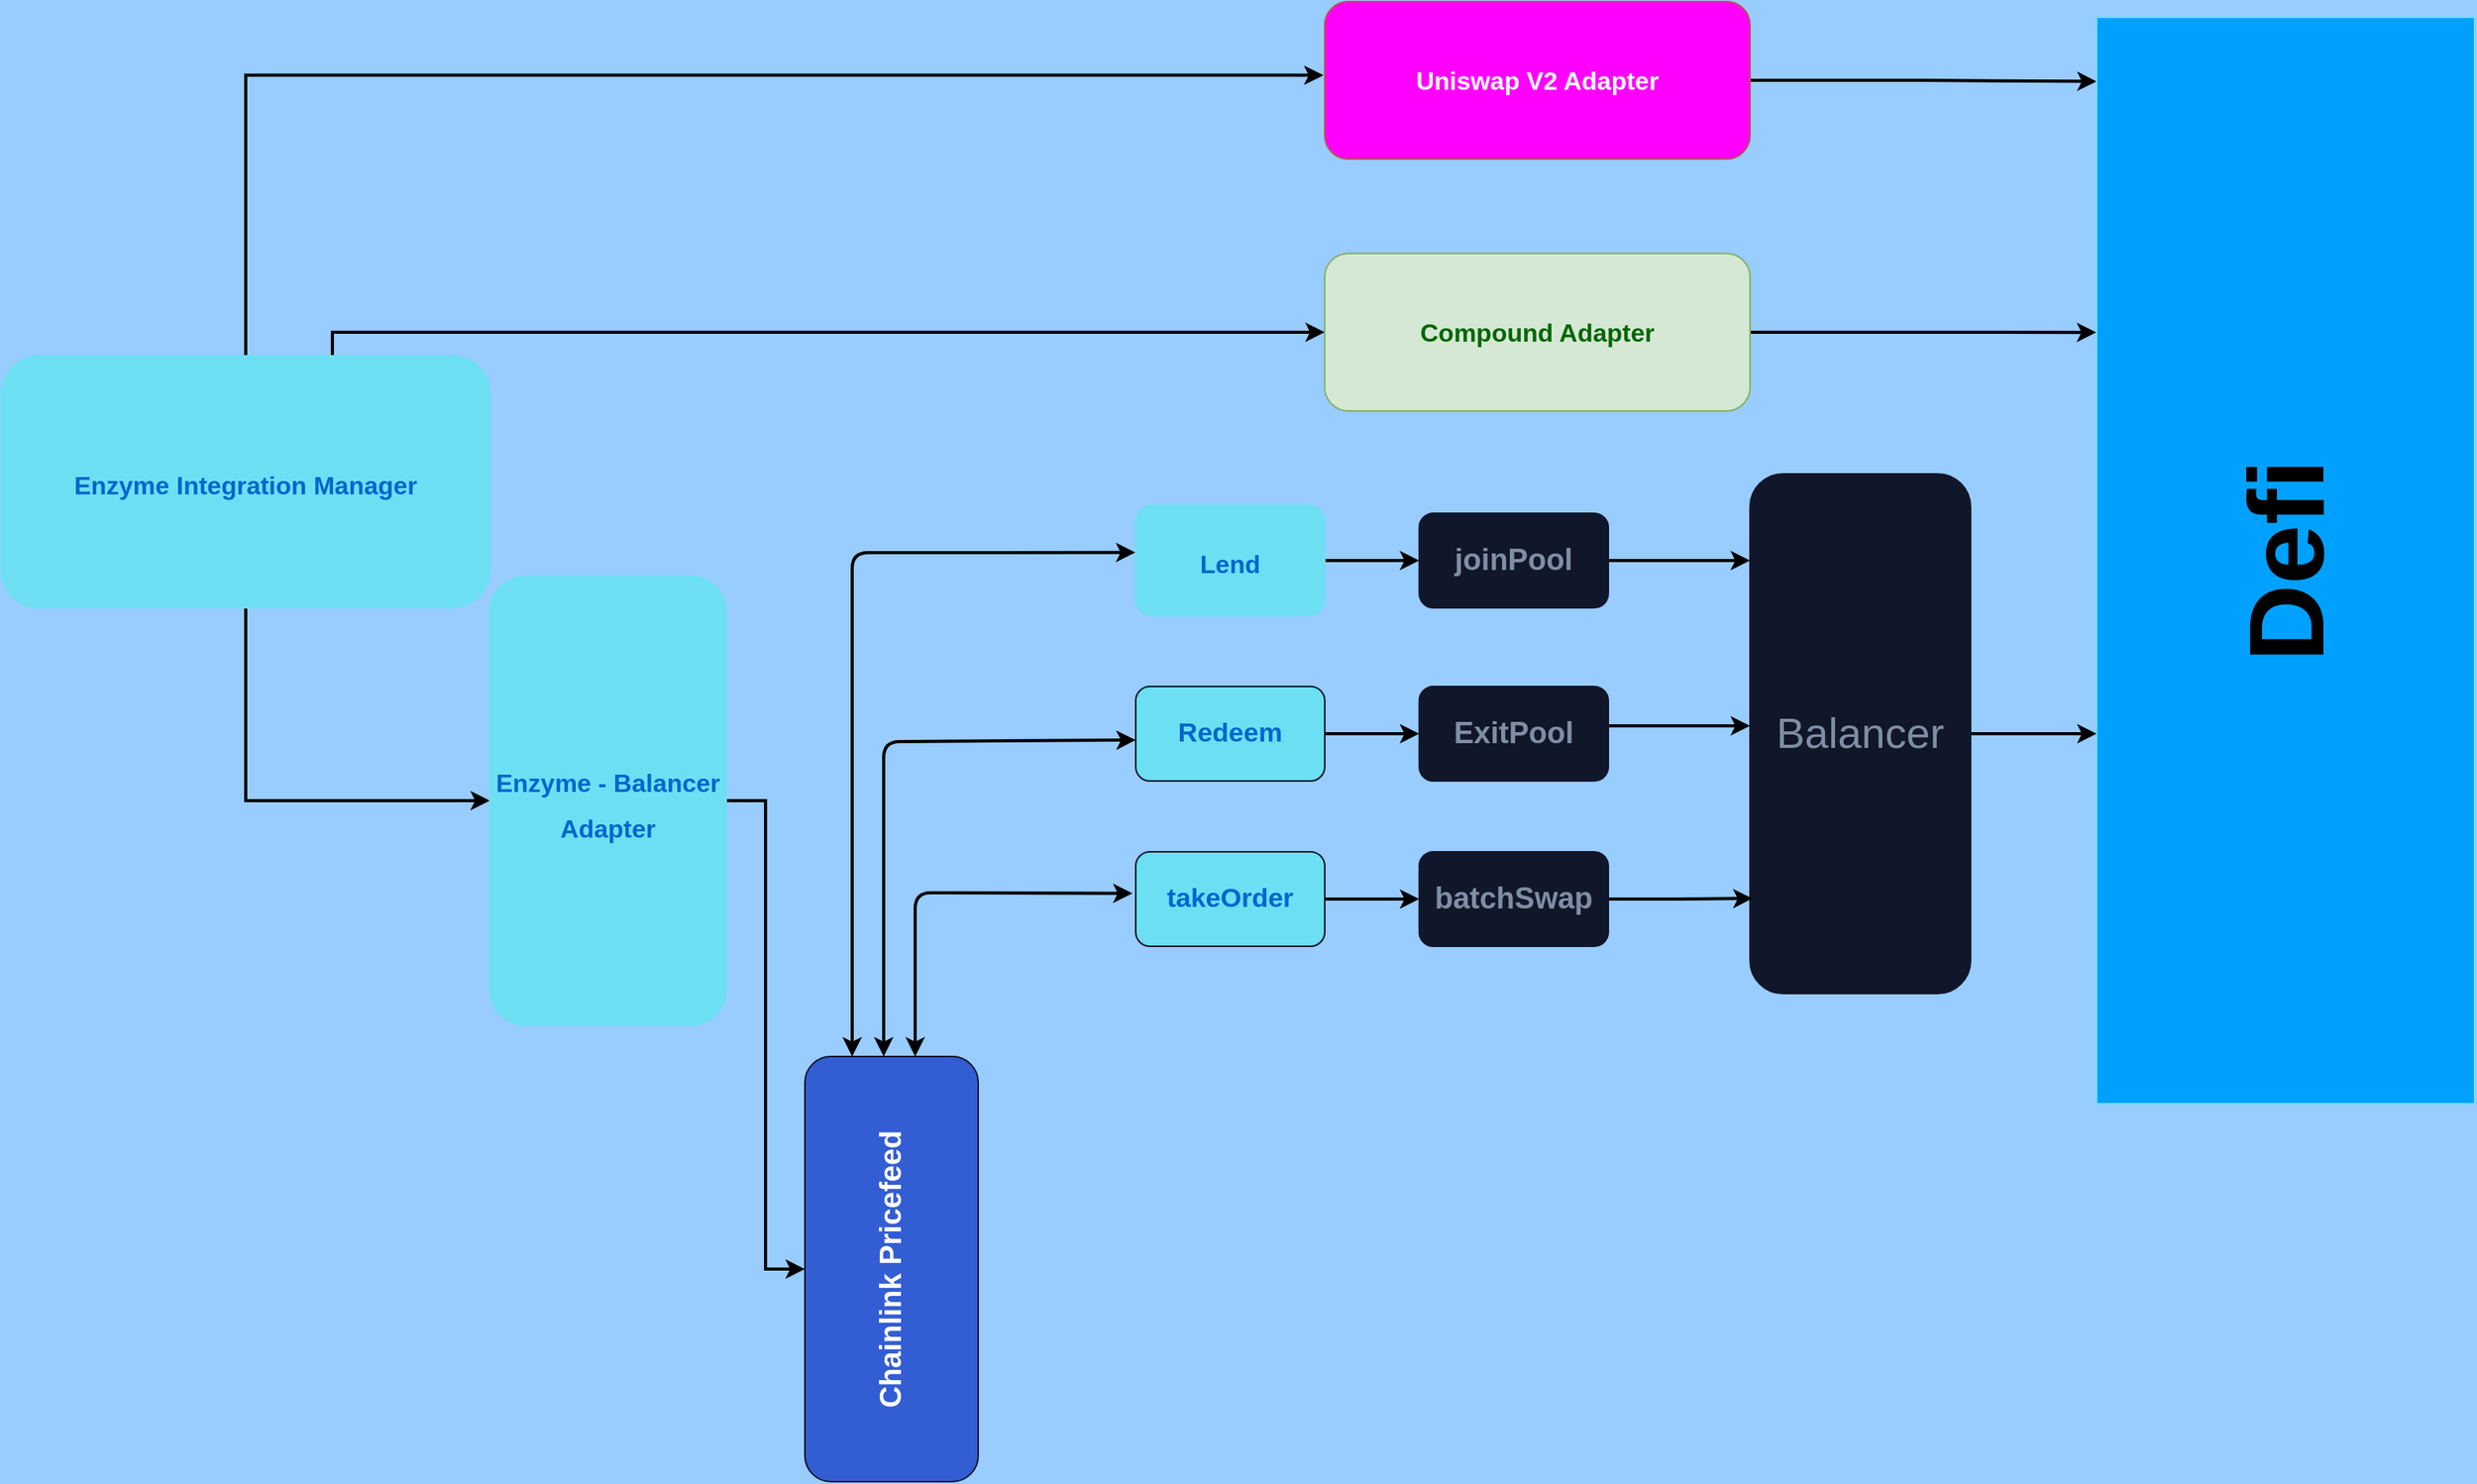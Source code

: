 <mxfile version="15.2.7"><diagram id="DJMzhnO94LbhnRoYFZ4N" name="Page-1"><mxGraphModel dx="2299" dy="1622" grid="0" gridSize="10" guides="0" tooltips="1" connect="0" arrows="0" fold="1" page="1" pageScale="1" pageWidth="1100" pageHeight="850" background="#99CCFF" math="0" shadow="0"><root><mxCell id="0"/><mxCell id="1" parent="0"/><mxCell id="0FvBLclBOn8tspv0Th4O-72" style="edgeStyle=orthogonalEdgeStyle;rounded=0;orthogonalLoop=1;jettySize=auto;html=1;entryX=0;entryY=0.5;entryDx=0;entryDy=0;fontSize=17;fontColor=#FFFFFF;strokeWidth=2;" edge="1" parent="1" source="0FvBLclBOn8tspv0Th4O-4" target="0FvBLclBOn8tspv0Th4O-21"><mxGeometry relative="1" as="geometry"><Array as="points"><mxPoint x="-395" y="398"/></Array></mxGeometry></mxCell><mxCell id="0FvBLclBOn8tspv0Th4O-73" style="edgeStyle=orthogonalEdgeStyle;rounded=0;orthogonalLoop=1;jettySize=auto;html=1;entryX=0;entryY=0.5;entryDx=0;entryDy=0;fontSize=17;fontColor=#808EA3;strokeWidth=2;" edge="1" parent="1" source="0FvBLclBOn8tspv0Th4O-4" target="0FvBLclBOn8tspv0Th4O-9"><mxGeometry relative="1" as="geometry"><Array as="points"><mxPoint x="-340" y="100"/></Array></mxGeometry></mxCell><mxCell id="0FvBLclBOn8tspv0Th4O-81" style="edgeStyle=orthogonalEdgeStyle;rounded=0;orthogonalLoop=1;jettySize=auto;html=1;entryX=-0.003;entryY=0.468;entryDx=0;entryDy=0;entryPerimeter=0;fontSize=19;fontColor=#808EA3;strokeWidth=2;" edge="1" parent="1" source="0FvBLclBOn8tspv0Th4O-4" target="0FvBLclBOn8tspv0Th4O-8"><mxGeometry relative="1" as="geometry"><Array as="points"><mxPoint x="-395" y="-63"/></Array></mxGeometry></mxCell><mxCell id="0FvBLclBOn8tspv0Th4O-4" value="&lt;h1&gt;&lt;font style=&quot;font-size: 16px&quot; color=&quot;#0066cc&quot;&gt;Enzyme Integration Manager&lt;/font&gt;&lt;/h1&gt;" style="rounded=1;whiteSpace=wrap;html=1;fillColor=#6DDFF3;strokeColor=#6DDFF3;" vertex="1" parent="1"><mxGeometry x="-550" y="115" width="310" height="160" as="geometry"/></mxCell><mxCell id="0FvBLclBOn8tspv0Th4O-80" style="edgeStyle=orthogonalEdgeStyle;rounded=0;orthogonalLoop=1;jettySize=auto;html=1;entryX=0;entryY=0.059;entryDx=0;entryDy=0;entryPerimeter=0;fontSize=19;fontColor=#808EA3;strokeWidth=2;" edge="1" parent="1" source="0FvBLclBOn8tspv0Th4O-8" target="0FvBLclBOn8tspv0Th4O-12"><mxGeometry relative="1" as="geometry"/></mxCell><mxCell id="0FvBLclBOn8tspv0Th4O-8" value="&lt;font style=&quot;font-size: 16px;&quot; color=&quot;#ffffff&quot;&gt;&lt;span style=&quot;font-size: 16px;&quot;&gt;Uniswap V2 Adapter&lt;/span&gt;&lt;/font&gt;" style="rounded=1;whiteSpace=wrap;html=1;fillColor=#FF00FF;labelBackgroundColor=none;strokeColor=#b85450;fontSize=16;fontStyle=1" vertex="1" parent="1"><mxGeometry x="290" y="-110" width="270" height="100" as="geometry"/></mxCell><mxCell id="0FvBLclBOn8tspv0Th4O-75" style="edgeStyle=orthogonalEdgeStyle;rounded=0;orthogonalLoop=1;jettySize=auto;html=1;entryX=-0.001;entryY=0.29;entryDx=0;entryDy=0;entryPerimeter=0;fontSize=17;fontColor=#808EA3;strokeWidth=2;" edge="1" parent="1" source="0FvBLclBOn8tspv0Th4O-9" target="0FvBLclBOn8tspv0Th4O-12"><mxGeometry relative="1" as="geometry"/></mxCell><mxCell id="0FvBLclBOn8tspv0Th4O-9" value="&lt;h1 style=&quot;font-size: 16px;&quot;&gt;&lt;font style=&quot;font-size: 16px;&quot;&gt;Compound Adapter&lt;/font&gt;&lt;/h1&gt;" style="rounded=1;whiteSpace=wrap;html=1;fillColor=#d5e8d4;strokeColor=#82b366;fontColor=#006600;fontSize=16;fontStyle=1" vertex="1" parent="1"><mxGeometry x="290" y="50" width="270" height="100" as="geometry"/></mxCell><mxCell id="0FvBLclBOn8tspv0Th4O-12" value="&lt;font size=&quot;1&quot;&gt;&lt;b style=&quot;font-size: 68px&quot;&gt;Defi&lt;/b&gt;&lt;/font&gt;" style="rounded=0;whiteSpace=wrap;html=1;labelBackgroundColor=#00A1FE;fontColor=#000000;strokeColor=#6DDFF3;fillColor=#00A1FE;gradientColor=none;horizontal=0;strokeWidth=1;" vertex="1" parent="1"><mxGeometry x="780" y="-100" width="240" height="690" as="geometry"/></mxCell><mxCell id="0FvBLclBOn8tspv0Th4O-66" value="" style="edgeStyle=orthogonalEdgeStyle;rounded=0;orthogonalLoop=1;jettySize=auto;html=1;fontSize=17;fontColor=#FFFFFF;strokeWidth=2;" edge="1" parent="1" source="0FvBLclBOn8tspv0Th4O-19" target="0FvBLclBOn8tspv0Th4O-12"><mxGeometry relative="1" as="geometry"><Array as="points"><mxPoint x="760" y="355"/><mxPoint x="760" y="355"/></Array></mxGeometry></mxCell><mxCell id="0FvBLclBOn8tspv0Th4O-19" value="&lt;font color=&quot;#808ea3&quot; style=&quot;font-size: 27px&quot;&gt;Balancer&lt;/font&gt;" style="rounded=1;whiteSpace=wrap;html=1;labelBackgroundColor=#10172A;fontColor=#000000;strokeColor=#10172A;fillColor=#10172A;gradientColor=none;" vertex="1" parent="1"><mxGeometry x="560" y="190" width="140" height="330" as="geometry"/></mxCell><mxCell id="0FvBLclBOn8tspv0Th4O-67" style="edgeStyle=orthogonalEdgeStyle;rounded=0;orthogonalLoop=1;jettySize=auto;html=1;entryX=0;entryY=0.5;entryDx=0;entryDy=0;fontSize=17;fontColor=#FFFFFF;strokeWidth=2;" edge="1" parent="1" source="0FvBLclBOn8tspv0Th4O-21" target="0FvBLclBOn8tspv0Th4O-29"><mxGeometry relative="1" as="geometry"/></mxCell><mxCell id="0FvBLclBOn8tspv0Th4O-21" value="&lt;h1&gt;&lt;font color=&quot;#0066cc&quot;&gt;&lt;span style=&quot;font-size: 16px&quot;&gt;Enzyme - Balancer Adapter&lt;/span&gt;&lt;/font&gt;&lt;/h1&gt;" style="rounded=1;whiteSpace=wrap;html=1;fillColor=#6DDFF3;strokeColor=#6DDFF3;" vertex="1" parent="1"><mxGeometry x="-240" y="255" width="150" height="285" as="geometry"/></mxCell><mxCell id="0FvBLclBOn8tspv0Th4O-38" value="" style="edgeStyle=orthogonalEdgeStyle;rounded=0;orthogonalLoop=1;jettySize=auto;html=1;fontSize=17;fontColor=#FFFFFF;strokeWidth=2;" edge="1" parent="1" source="0FvBLclBOn8tspv0Th4O-23" target="0FvBLclBOn8tspv0Th4O-53"><mxGeometry relative="1" as="geometry"><mxPoint x="550" y="245" as="targetPoint"/><Array as="points"/></mxGeometry></mxCell><mxCell id="0FvBLclBOn8tspv0Th4O-23" value="&lt;h1&gt;&lt;font color=&quot;#0066cc&quot;&gt;&lt;span style=&quot;font-size: 16px&quot;&gt;Lend&lt;/span&gt;&lt;/font&gt;&lt;/h1&gt;" style="rounded=1;whiteSpace=wrap;html=1;fillColor=#6DDFF3;strokeColor=#6DDFF3;" vertex="1" parent="1"><mxGeometry x="170" y="210" width="120" height="70" as="geometry"/></mxCell><mxCell id="0FvBLclBOn8tspv0Th4O-59" value="" style="edgeStyle=orthogonalEdgeStyle;rounded=0;orthogonalLoop=1;jettySize=auto;html=1;fontSize=17;fontColor=#FFFFFF;strokeWidth=2;" edge="1" parent="1" source="0FvBLclBOn8tspv0Th4O-27" target="0FvBLclBOn8tspv0Th4O-56"><mxGeometry relative="1" as="geometry"/></mxCell><mxCell id="0FvBLclBOn8tspv0Th4O-27" value="Redeem" style="rounded=1;whiteSpace=wrap;html=1;labelBackgroundColor=#6DDFF3;fontColor=#0066CC;strokeColor=#10172A;strokeWidth=1;fillColor=#6DDFF3;gradientColor=none;fontSize=17;fontStyle=1" vertex="1" parent="1"><mxGeometry x="170" y="325" width="120" height="60" as="geometry"/></mxCell><mxCell id="0FvBLclBOn8tspv0Th4O-29" value="Chainlink Pricefeed" style="rounded=1;whiteSpace=wrap;html=1;labelBackgroundColor=#335DD2;fontSize=19;fontColor=#FFFFFF;strokeColor=#10172A;strokeWidth=1;fillColor=#335DD2;gradientColor=none;verticalAlign=middle;horizontal=0;fontStyle=1" vertex="1" parent="1"><mxGeometry x="-40" y="560" width="110" height="270" as="geometry"/></mxCell><mxCell id="0FvBLclBOn8tspv0Th4O-58" value="" style="edgeStyle=orthogonalEdgeStyle;rounded=0;orthogonalLoop=1;jettySize=auto;html=1;fontSize=17;fontColor=#FFFFFF;strokeWidth=2;" edge="1" parent="1" source="0FvBLclBOn8tspv0Th4O-31" target="0FvBLclBOn8tspv0Th4O-57"><mxGeometry relative="1" as="geometry"/></mxCell><mxCell id="0FvBLclBOn8tspv0Th4O-31" value="takeOrder" style="rounded=1;whiteSpace=wrap;html=1;labelBackgroundColor=none;fontSize=17;fontColor=#0066CC;strokeColor=#10172A;strokeWidth=1;fillColor=#6DDFF3;gradientColor=none;verticalAlign=middle;fontStyle=1" vertex="1" parent="1"><mxGeometry x="170" y="430" width="120" height="60" as="geometry"/></mxCell><mxCell id="0FvBLclBOn8tspv0Th4O-54" value="" style="edgeStyle=orthogonalEdgeStyle;rounded=0;orthogonalLoop=1;jettySize=auto;html=1;fontSize=17;fontColor=#FFFFFF;strokeWidth=2;" edge="1" parent="1" source="0FvBLclBOn8tspv0Th4O-53"><mxGeometry relative="1" as="geometry"><mxPoint x="560" y="245" as="targetPoint"/></mxGeometry></mxCell><mxCell id="0FvBLclBOn8tspv0Th4O-53" value="joinPool" style="rounded=1;whiteSpace=wrap;html=1;labelBackgroundColor=none;fontSize=19;fontColor=#808EA3;strokeColor=#10172A;strokeWidth=1;fillColor=#10172A;gradientColor=none;verticalAlign=middle;fontStyle=1" vertex="1" parent="1"><mxGeometry x="350" y="215" width="120" height="60" as="geometry"/></mxCell><mxCell id="0FvBLclBOn8tspv0Th4O-60" value="" style="edgeStyle=orthogonalEdgeStyle;rounded=0;orthogonalLoop=1;jettySize=auto;html=1;fontSize=17;fontColor=#FFFFFF;strokeWidth=2;" edge="1" parent="1" source="0FvBLclBOn8tspv0Th4O-56" target="0FvBLclBOn8tspv0Th4O-19"><mxGeometry relative="1" as="geometry"><Array as="points"><mxPoint x="520" y="350"/><mxPoint x="520" y="350"/></Array></mxGeometry></mxCell><mxCell id="0FvBLclBOn8tspv0Th4O-56" value="ExitPool" style="rounded=1;whiteSpace=wrap;html=1;labelBackgroundColor=none;fontSize=19;fontColor=#808EA3;strokeColor=#10172A;strokeWidth=1;fillColor=#10172A;gradientColor=none;verticalAlign=middle;fontStyle=1" vertex="1" parent="1"><mxGeometry x="350" y="325" width="120" height="60" as="geometry"/></mxCell><mxCell id="0FvBLclBOn8tspv0Th4O-63" style="edgeStyle=orthogonalEdgeStyle;rounded=0;orthogonalLoop=1;jettySize=auto;html=1;entryX=0.011;entryY=0.817;entryDx=0;entryDy=0;entryPerimeter=0;fontSize=17;fontColor=#FFFFFF;strokeWidth=2;" edge="1" parent="1" source="0FvBLclBOn8tspv0Th4O-57" target="0FvBLclBOn8tspv0Th4O-19"><mxGeometry relative="1" as="geometry"/></mxCell><mxCell id="0FvBLclBOn8tspv0Th4O-57" value="batchSwap" style="rounded=1;whiteSpace=wrap;html=1;labelBackgroundColor=none;fontSize=19;fontColor=#808EA3;strokeColor=#10172A;strokeWidth=1;fillColor=#10172A;gradientColor=none;verticalAlign=middle;fontStyle=1" vertex="1" parent="1"><mxGeometry x="350" y="430" width="120" height="60" as="geometry"/></mxCell><mxCell id="0FvBLclBOn8tspv0Th4O-69" value="" style="endArrow=classic;startArrow=classic;html=1;fontSize=17;fontColor=#FFFFFF;strokeWidth=2;entryX=-0.002;entryY=0.427;entryDx=0;entryDy=0;entryPerimeter=0;" edge="1" parent="1" target="0FvBLclBOn8tspv0Th4O-23"><mxGeometry width="50" height="50" relative="1" as="geometry"><mxPoint x="-10" y="560" as="sourcePoint"/><mxPoint x="160" y="250" as="targetPoint"/><Array as="points"><mxPoint x="-10" y="240"/></Array></mxGeometry></mxCell><mxCell id="0FvBLclBOn8tspv0Th4O-70" value="" style="endArrow=classic;startArrow=classic;html=1;fontSize=17;fontColor=#FFFFFF;strokeWidth=2;" edge="1" parent="1"><mxGeometry width="50" height="50" relative="1" as="geometry"><mxPoint x="10" y="560" as="sourcePoint"/><mxPoint x="170" y="359" as="targetPoint"/><Array as="points"><mxPoint x="10" y="360"/></Array></mxGeometry></mxCell><mxCell id="0FvBLclBOn8tspv0Th4O-71" value="" style="endArrow=classic;startArrow=classic;html=1;fontSize=17;fontColor=#FFFFFF;strokeWidth=2;entryX=-0.017;entryY=0.44;entryDx=0;entryDy=0;entryPerimeter=0;" edge="1" parent="1" target="0FvBLclBOn8tspv0Th4O-31"><mxGeometry width="50" height="50" relative="1" as="geometry"><mxPoint x="30" y="560" as="sourcePoint"/><mxPoint x="160" y="400" as="targetPoint"/><Array as="points"><mxPoint x="30" y="456"/></Array></mxGeometry></mxCell></root></mxGraphModel></diagram></mxfile>